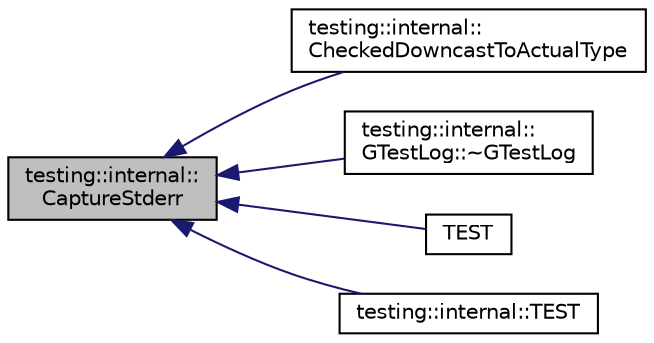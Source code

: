 digraph "testing::internal::CaptureStderr"
{
  edge [fontname="Helvetica",fontsize="10",labelfontname="Helvetica",labelfontsize="10"];
  node [fontname="Helvetica",fontsize="10",shape=record];
  rankdir="LR";
  Node177 [label="testing::internal::\lCaptureStderr",height=0.2,width=0.4,color="black", fillcolor="grey75", style="filled", fontcolor="black"];
  Node177 -> Node178 [dir="back",color="midnightblue",fontsize="10",style="solid",fontname="Helvetica"];
  Node178 [label="testing::internal::\lCheckedDowncastToActualType",height=0.2,width=0.4,color="black", fillcolor="white", style="filled",URL="$d0/da7/namespacetesting_1_1internal.html#abfe9bfb020d38aa4e0e12c001911b22b"];
  Node177 -> Node179 [dir="back",color="midnightblue",fontsize="10",style="solid",fontname="Helvetica"];
  Node179 [label="testing::internal::\lGTestLog::~GTestLog",height=0.2,width=0.4,color="black", fillcolor="white", style="filled",URL="$dd/d9e/classtesting_1_1internal_1_1_g_test_log.html#a978a099703bbaa0f380216e8d7ee03d3"];
  Node177 -> Node180 [dir="back",color="midnightblue",fontsize="10",style="solid",fontname="Helvetica"];
  Node180 [label="TEST",height=0.2,width=0.4,color="black", fillcolor="white", style="filled",URL="$d8/d88/gtest-death-test__test_8cc.html#a8a47cdbd11c2456db464fe098d134aa0"];
  Node177 -> Node181 [dir="back",color="midnightblue",fontsize="10",style="solid",fontname="Helvetica"];
  Node181 [label="testing::internal::TEST",height=0.2,width=0.4,color="black", fillcolor="white", style="filled",URL="$d0/da7/namespacetesting_1_1internal.html#abbc9510a4f690912c32835213d95198f"];
}
